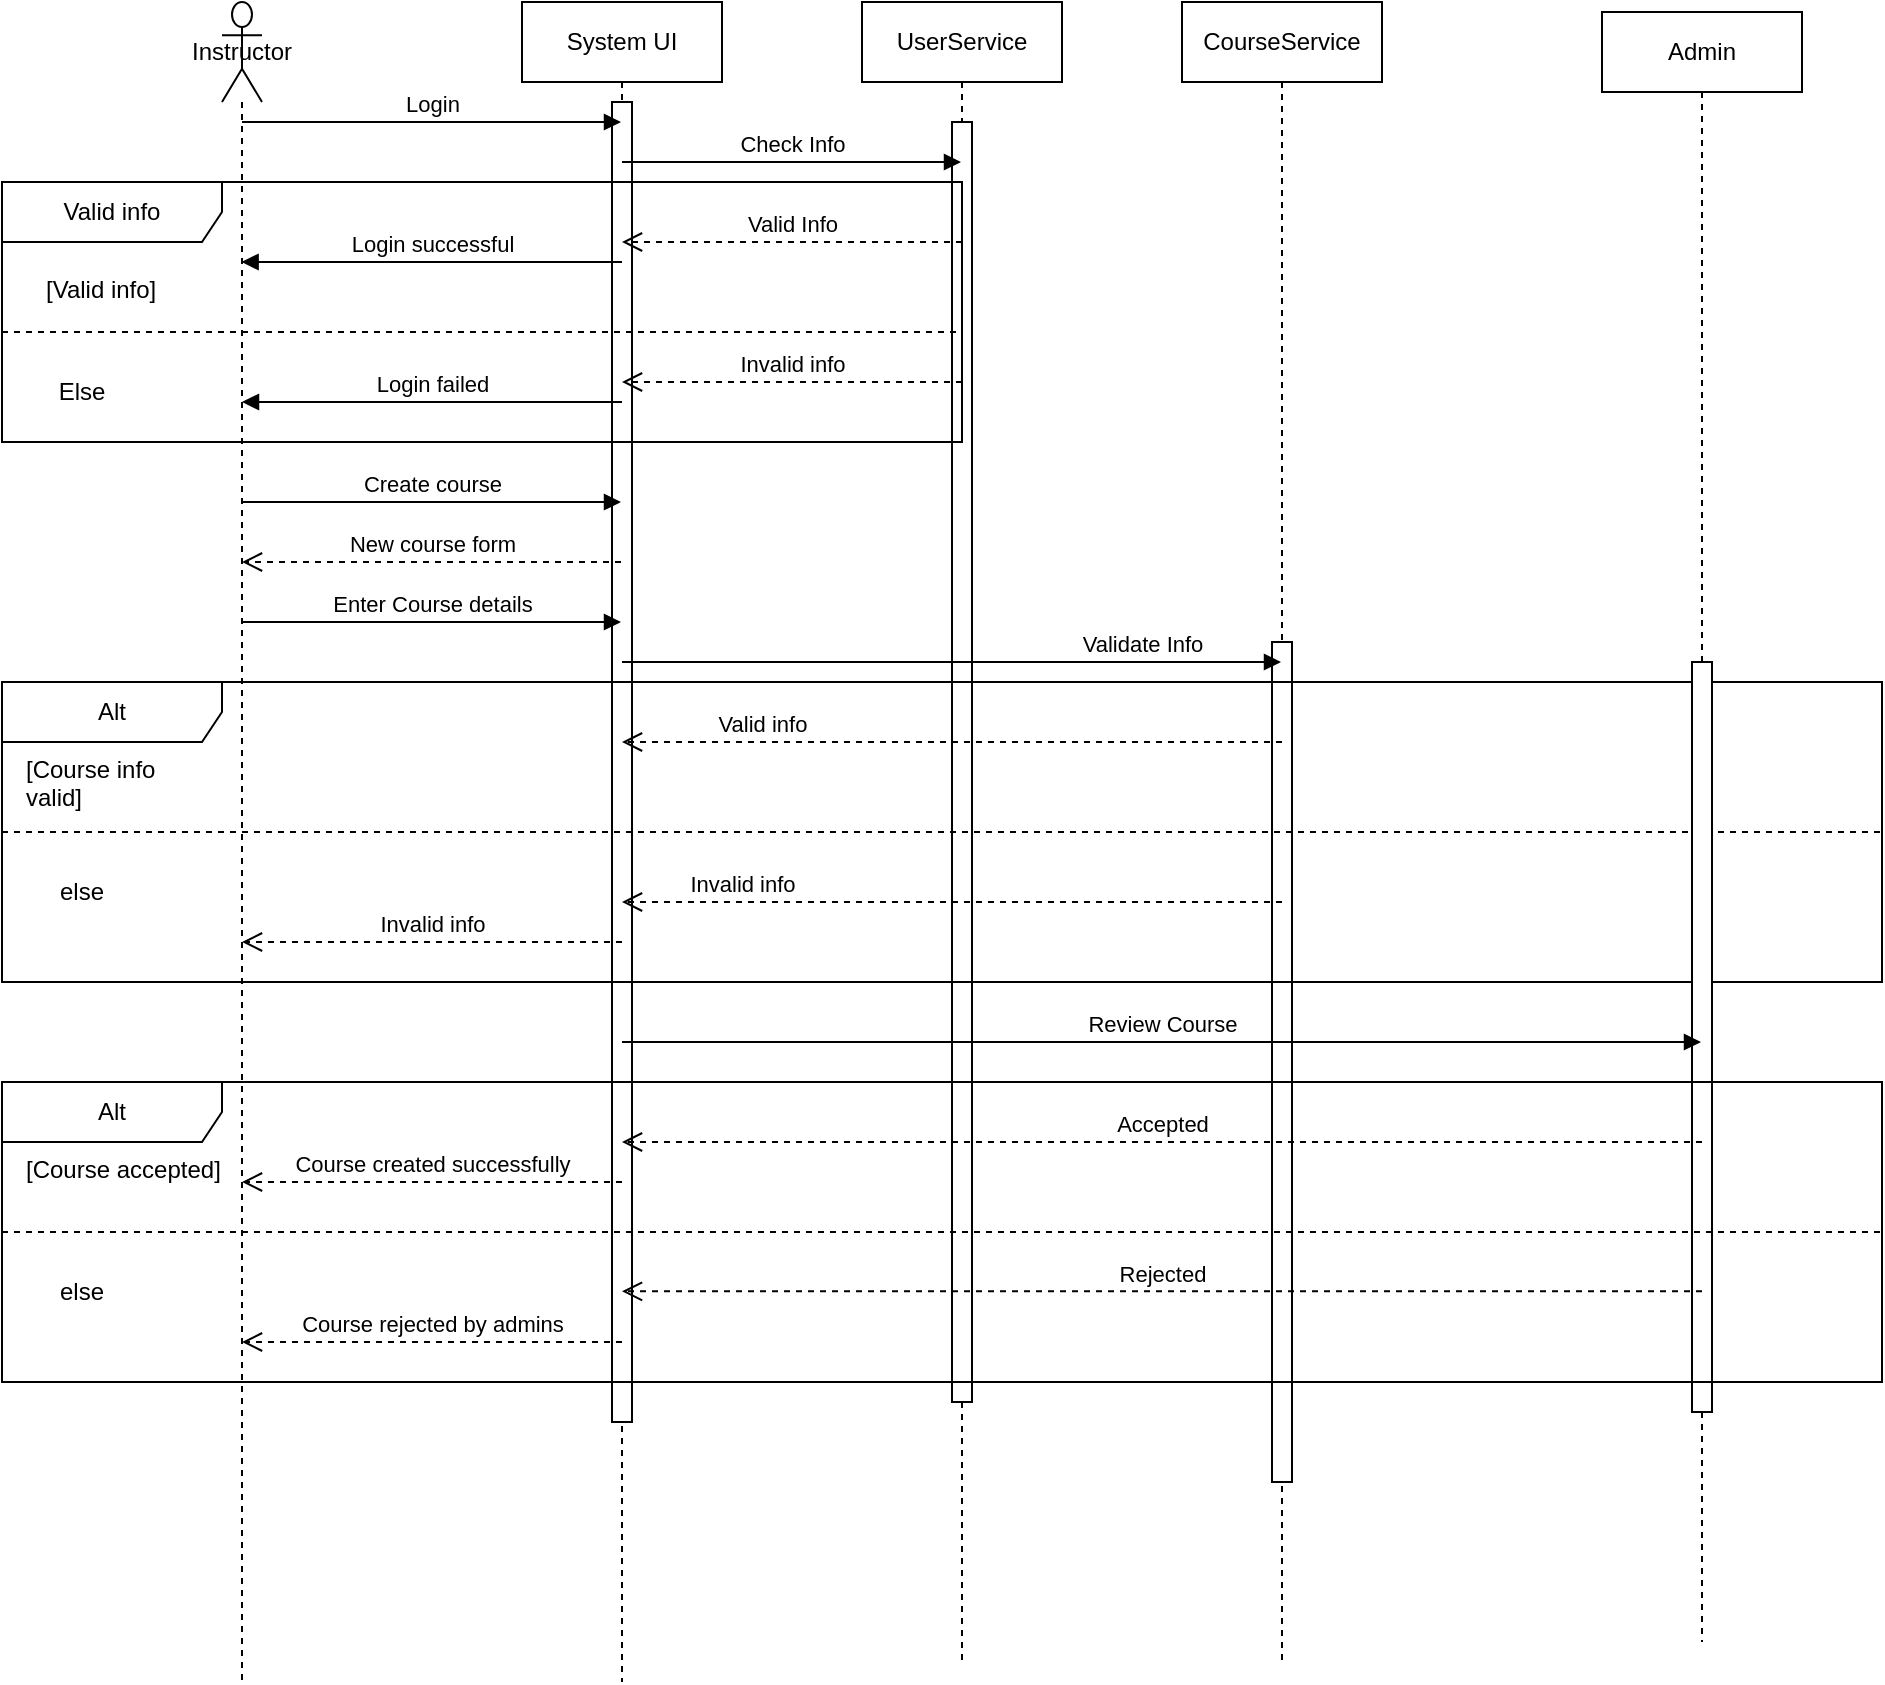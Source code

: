 <mxfile version="28.2.8">
  <diagram name="Page-1" id="6KJ66UY3NA9OmT6Xt2s8">
    <mxGraphModel dx="2916" dy="1117" grid="1" gridSize="10" guides="1" tooltips="1" connect="1" arrows="1" fold="1" page="1" pageScale="1" pageWidth="850" pageHeight="1100" math="0" shadow="0">
      <root>
        <mxCell id="0" />
        <mxCell id="1" parent="0" />
        <mxCell id="8Ei6mOYsOuD4LemFwgRg-12" value="UserService" style="shape=umlLifeline;perimeter=lifelinePerimeter;whiteSpace=wrap;html=1;container=1;dropTarget=0;collapsible=0;recursiveResize=0;outlineConnect=0;portConstraint=eastwest;newEdgeStyle={&quot;curved&quot;:0,&quot;rounded&quot;:0};" parent="1" vertex="1">
          <mxGeometry x="390" y="280" width="100" height="830" as="geometry" />
        </mxCell>
        <mxCell id="8Ei6mOYsOuD4LemFwgRg-73" value="" style="html=1;points=[[0,0,0,0,5],[0,1,0,0,-5],[1,0,0,0,5],[1,1,0,0,-5]];perimeter=orthogonalPerimeter;outlineConnect=0;targetShapes=umlLifeline;portConstraint=eastwest;newEdgeStyle={&quot;curved&quot;:0,&quot;rounded&quot;:0};" parent="8Ei6mOYsOuD4LemFwgRg-12" vertex="1">
          <mxGeometry x="45" y="60" width="10" height="640" as="geometry" />
        </mxCell>
        <mxCell id="8Ei6mOYsOuD4LemFwgRg-13" value="System UI" style="shape=umlLifeline;perimeter=lifelinePerimeter;whiteSpace=wrap;html=1;container=1;dropTarget=0;collapsible=0;recursiveResize=0;outlineConnect=0;portConstraint=eastwest;newEdgeStyle={&quot;curved&quot;:0,&quot;rounded&quot;:0};" parent="1" vertex="1">
          <mxGeometry x="220" y="280" width="100" height="840" as="geometry" />
        </mxCell>
        <mxCell id="8Ei6mOYsOuD4LemFwgRg-75" value="" style="html=1;points=[[0,0,0,0,5],[0,1,0,0,-5],[1,0,0,0,5],[1,1,0,0,-5]];perimeter=orthogonalPerimeter;outlineConnect=0;targetShapes=umlLifeline;portConstraint=eastwest;newEdgeStyle={&quot;curved&quot;:0,&quot;rounded&quot;:0};" parent="8Ei6mOYsOuD4LemFwgRg-13" vertex="1">
          <mxGeometry x="45" y="50" width="10" height="660" as="geometry" />
        </mxCell>
        <mxCell id="8Ei6mOYsOuD4LemFwgRg-14" value="CourseService" style="shape=umlLifeline;perimeter=lifelinePerimeter;whiteSpace=wrap;html=1;container=1;dropTarget=0;collapsible=0;recursiveResize=0;outlineConnect=0;portConstraint=eastwest;newEdgeStyle={&quot;curved&quot;:0,&quot;rounded&quot;:0};" parent="1" vertex="1">
          <mxGeometry x="550" y="280" width="100" height="830" as="geometry" />
        </mxCell>
        <mxCell id="8Ei6mOYsOuD4LemFwgRg-77" value="" style="html=1;points=[[0,0,0,0,5],[0,1,0,0,-5],[1,0,0,0,5],[1,1,0,0,-5]];perimeter=orthogonalPerimeter;outlineConnect=0;targetShapes=umlLifeline;portConstraint=eastwest;newEdgeStyle={&quot;curved&quot;:0,&quot;rounded&quot;:0};" parent="8Ei6mOYsOuD4LemFwgRg-14" vertex="1">
          <mxGeometry x="45" y="320" width="10" height="420" as="geometry" />
        </mxCell>
        <mxCell id="8Ei6mOYsOuD4LemFwgRg-21" value="Instructor" style="shape=umlLifeline;perimeter=lifelinePerimeter;whiteSpace=wrap;html=1;container=1;dropTarget=0;collapsible=0;recursiveResize=0;outlineConnect=0;portConstraint=eastwest;newEdgeStyle={&quot;curved&quot;:0,&quot;rounded&quot;:0};participant=umlActor;size=50;" parent="1" vertex="1">
          <mxGeometry x="70" y="280" width="20" height="840" as="geometry" />
        </mxCell>
        <mxCell id="8Ei6mOYsOuD4LemFwgRg-31" value="Login" style="html=1;verticalAlign=bottom;endArrow=block;curved=0;rounded=0;" parent="1" edge="1">
          <mxGeometry width="80" relative="1" as="geometry">
            <mxPoint x="80" y="340" as="sourcePoint" />
            <mxPoint x="269.5" y="340" as="targetPoint" />
          </mxGeometry>
        </mxCell>
        <mxCell id="8Ei6mOYsOuD4LemFwgRg-32" value="Check Info" style="html=1;verticalAlign=bottom;endArrow=block;curved=0;rounded=0;" parent="1" target="8Ei6mOYsOuD4LemFwgRg-12" edge="1">
          <mxGeometry width="80" relative="1" as="geometry">
            <mxPoint x="270" y="360" as="sourcePoint" />
            <mxPoint x="350" y="360" as="targetPoint" />
          </mxGeometry>
        </mxCell>
        <mxCell id="8Ei6mOYsOuD4LemFwgRg-33" value="Valid Info" style="html=1;verticalAlign=bottom;endArrow=open;dashed=1;endSize=8;curved=0;rounded=0;" parent="1" target="8Ei6mOYsOuD4LemFwgRg-13" edge="1">
          <mxGeometry relative="1" as="geometry">
            <mxPoint x="440" y="400" as="sourcePoint" />
            <mxPoint x="360" y="400" as="targetPoint" />
          </mxGeometry>
        </mxCell>
        <mxCell id="8Ei6mOYsOuD4LemFwgRg-34" value="Login successful" style="html=1;verticalAlign=bottom;endArrow=block;curved=0;rounded=0;" parent="1" edge="1">
          <mxGeometry width="80" relative="1" as="geometry">
            <mxPoint x="270" y="410" as="sourcePoint" />
            <mxPoint x="79.81" y="410" as="targetPoint" />
          </mxGeometry>
        </mxCell>
        <mxCell id="8Ei6mOYsOuD4LemFwgRg-35" value="Valid info" style="shape=umlFrame;whiteSpace=wrap;html=1;pointerEvents=0;recursiveResize=0;container=1;collapsible=0;width=110;height=30;" parent="1" vertex="1">
          <mxGeometry x="-40" y="370" width="480" height="130" as="geometry" />
        </mxCell>
        <mxCell id="8Ei6mOYsOuD4LemFwgRg-36" value="[Valid info]" style="text;html=1;" parent="8Ei6mOYsOuD4LemFwgRg-35" vertex="1">
          <mxGeometry width="100" height="20" relative="1" as="geometry">
            <mxPoint x="20" y="40" as="offset" />
          </mxGeometry>
        </mxCell>
        <mxCell id="8Ei6mOYsOuD4LemFwgRg-37" value="" style="line;strokeWidth=1;dashed=1;labelPosition=center;verticalLabelPosition=bottom;align=left;verticalAlign=top;spacingLeft=20;spacingTop=15;html=1;whiteSpace=wrap;" parent="8Ei6mOYsOuD4LemFwgRg-35" vertex="1">
          <mxGeometry y="70" width="480" height="10" as="geometry" />
        </mxCell>
        <mxCell id="8Ei6mOYsOuD4LemFwgRg-39" value="Else" style="text;html=1;whiteSpace=wrap;strokeColor=none;fillColor=none;align=center;verticalAlign=middle;rounded=0;" parent="8Ei6mOYsOuD4LemFwgRg-35" vertex="1">
          <mxGeometry x="10" y="90" width="60" height="30" as="geometry" />
        </mxCell>
        <mxCell id="8Ei6mOYsOuD4LemFwgRg-40" value="Invalid info" style="html=1;verticalAlign=bottom;endArrow=open;dashed=1;endSize=8;curved=0;rounded=0;" parent="8Ei6mOYsOuD4LemFwgRg-35" target="8Ei6mOYsOuD4LemFwgRg-13" edge="1">
          <mxGeometry relative="1" as="geometry">
            <mxPoint x="480" y="100" as="sourcePoint" />
            <mxPoint x="400" y="100" as="targetPoint" />
          </mxGeometry>
        </mxCell>
        <mxCell id="8Ei6mOYsOuD4LemFwgRg-41" value="Login failed" style="html=1;verticalAlign=bottom;endArrow=block;curved=0;rounded=0;" parent="8Ei6mOYsOuD4LemFwgRg-35" target="8Ei6mOYsOuD4LemFwgRg-21" edge="1">
          <mxGeometry width="80" relative="1" as="geometry">
            <mxPoint x="310" y="110" as="sourcePoint" />
            <mxPoint x="390" y="110" as="targetPoint" />
          </mxGeometry>
        </mxCell>
        <mxCell id="8Ei6mOYsOuD4LemFwgRg-42" value="Create course" style="html=1;verticalAlign=bottom;endArrow=block;curved=0;rounded=0;" parent="1" target="8Ei6mOYsOuD4LemFwgRg-13" edge="1">
          <mxGeometry width="80" relative="1" as="geometry">
            <mxPoint x="80" y="530" as="sourcePoint" />
            <mxPoint x="160" y="530" as="targetPoint" />
          </mxGeometry>
        </mxCell>
        <mxCell id="8Ei6mOYsOuD4LemFwgRg-43" value="New course form" style="html=1;verticalAlign=bottom;endArrow=open;dashed=1;endSize=8;curved=0;rounded=0;" parent="1" edge="1">
          <mxGeometry relative="1" as="geometry">
            <mxPoint x="269.5" y="560" as="sourcePoint" />
            <mxPoint x="80.0" y="560" as="targetPoint" />
          </mxGeometry>
        </mxCell>
        <mxCell id="8Ei6mOYsOuD4LemFwgRg-44" value="Enter Course details" style="html=1;verticalAlign=bottom;endArrow=block;curved=0;rounded=0;" parent="1" target="8Ei6mOYsOuD4LemFwgRg-13" edge="1">
          <mxGeometry width="80" relative="1" as="geometry">
            <mxPoint x="80" y="590" as="sourcePoint" />
            <mxPoint x="160" y="590" as="targetPoint" />
          </mxGeometry>
        </mxCell>
        <mxCell id="8Ei6mOYsOuD4LemFwgRg-45" value="Validate Info" style="html=1;verticalAlign=bottom;endArrow=block;curved=0;rounded=0;" parent="1" target="8Ei6mOYsOuD4LemFwgRg-14" edge="1">
          <mxGeometry x="0.578" width="80" relative="1" as="geometry">
            <mxPoint x="270" y="610" as="sourcePoint" />
            <mxPoint x="350" y="610" as="targetPoint" />
            <mxPoint as="offset" />
          </mxGeometry>
        </mxCell>
        <mxCell id="8Ei6mOYsOuD4LemFwgRg-50" value="Alt" style="shape=umlFrame;whiteSpace=wrap;html=1;pointerEvents=0;recursiveResize=0;container=1;collapsible=0;width=110;height=30;" parent="1" vertex="1">
          <mxGeometry x="-40" y="620" width="940" height="150" as="geometry" />
        </mxCell>
        <mxCell id="8Ei6mOYsOuD4LemFwgRg-51" value="[Course info&amp;nbsp;&lt;div&gt;valid]&lt;/div&gt;" style="text;html=1;" parent="8Ei6mOYsOuD4LemFwgRg-50" vertex="1">
          <mxGeometry width="100" height="20" relative="1" as="geometry">
            <mxPoint x="10" y="30" as="offset" />
          </mxGeometry>
        </mxCell>
        <mxCell id="8Ei6mOYsOuD4LemFwgRg-52" value="" style="line;strokeWidth=1;dashed=1;labelPosition=center;verticalLabelPosition=bottom;align=left;verticalAlign=top;spacingLeft=20;spacingTop=15;html=1;whiteSpace=wrap;" parent="8Ei6mOYsOuD4LemFwgRg-50" vertex="1">
          <mxGeometry y="70" width="940" height="10" as="geometry" />
        </mxCell>
        <mxCell id="8Ei6mOYsOuD4LemFwgRg-53" value="else" style="text;html=1;whiteSpace=wrap;strokeColor=none;fillColor=none;align=center;verticalAlign=middle;rounded=0;" parent="8Ei6mOYsOuD4LemFwgRg-50" vertex="1">
          <mxGeometry x="10" y="90" width="60" height="30" as="geometry" />
        </mxCell>
        <mxCell id="8Ei6mOYsOuD4LemFwgRg-56" value="Invalid info" style="html=1;verticalAlign=bottom;endArrow=open;dashed=1;endSize=8;curved=0;rounded=0;" parent="8Ei6mOYsOuD4LemFwgRg-50" target="8Ei6mOYsOuD4LemFwgRg-13" edge="1">
          <mxGeometry x="0.635" relative="1" as="geometry">
            <mxPoint x="640" y="110" as="sourcePoint" />
            <mxPoint x="560" y="110" as="targetPoint" />
            <mxPoint as="offset" />
          </mxGeometry>
        </mxCell>
        <mxCell id="8Ei6mOYsOuD4LemFwgRg-57" value="Invalid info" style="html=1;verticalAlign=bottom;endArrow=open;dashed=1;endSize=8;curved=0;rounded=0;" parent="8Ei6mOYsOuD4LemFwgRg-50" target="8Ei6mOYsOuD4LemFwgRg-21" edge="1">
          <mxGeometry relative="1" as="geometry">
            <mxPoint x="310" y="130" as="sourcePoint" />
            <mxPoint x="230" y="130" as="targetPoint" />
          </mxGeometry>
        </mxCell>
        <mxCell id="8Ei6mOYsOuD4LemFwgRg-59" value="Valid info" style="html=1;verticalAlign=bottom;endArrow=open;dashed=1;endSize=8;curved=0;rounded=0;" parent="8Ei6mOYsOuD4LemFwgRg-50" target="8Ei6mOYsOuD4LemFwgRg-13" edge="1">
          <mxGeometry x="0.575" relative="1" as="geometry">
            <mxPoint x="640" y="30" as="sourcePoint" />
            <mxPoint x="560" y="30" as="targetPoint" />
            <mxPoint as="offset" />
          </mxGeometry>
        </mxCell>
        <mxCell id="8Ei6mOYsOuD4LemFwgRg-54" value="Admin" style="shape=umlLifeline;perimeter=lifelinePerimeter;whiteSpace=wrap;html=1;container=1;dropTarget=0;collapsible=0;recursiveResize=0;outlineConnect=0;portConstraint=eastwest;newEdgeStyle={&quot;curved&quot;:0,&quot;rounded&quot;:0};" parent="1" vertex="1">
          <mxGeometry x="760" y="285" width="100" height="815" as="geometry" />
        </mxCell>
        <mxCell id="8Ei6mOYsOuD4LemFwgRg-70" value="" style="html=1;points=[[0,0,0,0,5],[0,1,0,0,-5],[1,0,0,0,5],[1,1,0,0,-5]];perimeter=orthogonalPerimeter;outlineConnect=0;targetShapes=umlLifeline;portConstraint=eastwest;newEdgeStyle={&quot;curved&quot;:0,&quot;rounded&quot;:0};" parent="8Ei6mOYsOuD4LemFwgRg-54" vertex="1">
          <mxGeometry x="45" y="325" width="10" height="375" as="geometry" />
        </mxCell>
        <mxCell id="8Ei6mOYsOuD4LemFwgRg-58" value="Accepted" style="html=1;verticalAlign=bottom;endArrow=open;dashed=1;endSize=8;curved=0;rounded=0;" parent="1" target="8Ei6mOYsOuD4LemFwgRg-13" edge="1">
          <mxGeometry relative="1" as="geometry">
            <mxPoint x="810" y="850" as="sourcePoint" />
            <mxPoint x="599.81" y="850" as="targetPoint" />
          </mxGeometry>
        </mxCell>
        <mxCell id="8Ei6mOYsOuD4LemFwgRg-55" value="Review Course" style="html=1;verticalAlign=bottom;endArrow=block;curved=0;rounded=0;" parent="1" source="8Ei6mOYsOuD4LemFwgRg-13" edge="1">
          <mxGeometry width="80" relative="1" as="geometry">
            <mxPoint x="600" y="800" as="sourcePoint" />
            <mxPoint x="809.5" y="800" as="targetPoint" />
            <Array as="points">
              <mxPoint x="710" y="800" />
            </Array>
          </mxGeometry>
        </mxCell>
        <mxCell id="8Ei6mOYsOuD4LemFwgRg-60" value="Alt" style="shape=umlFrame;whiteSpace=wrap;html=1;pointerEvents=0;recursiveResize=0;container=1;collapsible=0;width=110;height=30;" parent="1" vertex="1">
          <mxGeometry x="-40" y="820" width="940" height="150" as="geometry" />
        </mxCell>
        <mxCell id="8Ei6mOYsOuD4LemFwgRg-61" value="[Course accepted&lt;span style=&quot;background-color: transparent; color: light-dark(rgb(0, 0, 0), rgb(255, 255, 255));&quot;&gt;]&lt;/span&gt;" style="text;html=1;" parent="8Ei6mOYsOuD4LemFwgRg-60" vertex="1">
          <mxGeometry width="100" height="20" relative="1" as="geometry">
            <mxPoint x="10" y="30" as="offset" />
          </mxGeometry>
        </mxCell>
        <mxCell id="8Ei6mOYsOuD4LemFwgRg-62" value="" style="line;strokeWidth=1;dashed=1;labelPosition=center;verticalLabelPosition=bottom;align=left;verticalAlign=top;spacingLeft=20;spacingTop=15;html=1;whiteSpace=wrap;" parent="8Ei6mOYsOuD4LemFwgRg-60" vertex="1">
          <mxGeometry y="70" width="940" height="10" as="geometry" />
        </mxCell>
        <mxCell id="8Ei6mOYsOuD4LemFwgRg-63" value="else" style="text;html=1;whiteSpace=wrap;strokeColor=none;fillColor=none;align=center;verticalAlign=middle;rounded=0;" parent="8Ei6mOYsOuD4LemFwgRg-60" vertex="1">
          <mxGeometry x="10" y="90" width="60" height="30" as="geometry" />
        </mxCell>
        <mxCell id="8Ei6mOYsOuD4LemFwgRg-67" value="Rejected" style="html=1;verticalAlign=bottom;endArrow=open;dashed=1;endSize=8;curved=0;rounded=0;" parent="8Ei6mOYsOuD4LemFwgRg-60" edge="1">
          <mxGeometry relative="1" as="geometry">
            <mxPoint x="850" y="104.66" as="sourcePoint" />
            <mxPoint x="310" y="104.66" as="targetPoint" />
          </mxGeometry>
        </mxCell>
        <mxCell id="8Ei6mOYsOuD4LemFwgRg-68" value="Course rejected by admins" style="html=1;verticalAlign=bottom;endArrow=open;dashed=1;endSize=8;curved=0;rounded=0;" parent="8Ei6mOYsOuD4LemFwgRg-60" target="8Ei6mOYsOuD4LemFwgRg-21" edge="1">
          <mxGeometry relative="1" as="geometry">
            <mxPoint x="310" y="130" as="sourcePoint" />
            <mxPoint x="230" y="130" as="targetPoint" />
          </mxGeometry>
        </mxCell>
        <mxCell id="8Ei6mOYsOuD4LemFwgRg-69" value="Course created successfully" style="html=1;verticalAlign=bottom;endArrow=open;dashed=1;endSize=8;curved=0;rounded=0;" parent="8Ei6mOYsOuD4LemFwgRg-60" target="8Ei6mOYsOuD4LemFwgRg-21" edge="1">
          <mxGeometry relative="1" as="geometry">
            <mxPoint x="310" y="50" as="sourcePoint" />
            <mxPoint x="230" y="50" as="targetPoint" />
          </mxGeometry>
        </mxCell>
      </root>
    </mxGraphModel>
  </diagram>
</mxfile>
